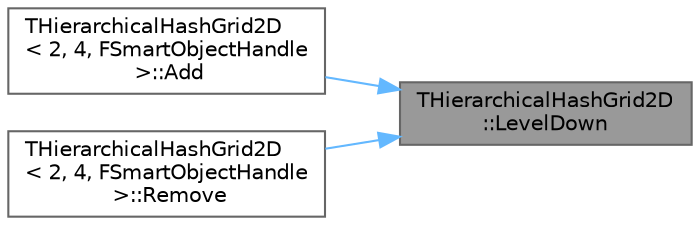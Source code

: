 digraph "THierarchicalHashGrid2D::LevelDown"
{
 // INTERACTIVE_SVG=YES
 // LATEX_PDF_SIZE
  bgcolor="transparent";
  edge [fontname=Helvetica,fontsize=10,labelfontname=Helvetica,labelfontsize=10];
  node [fontname=Helvetica,fontsize=10,shape=box,height=0.2,width=0.4];
  rankdir="RL";
  Node1 [id="Node000001",label="THierarchicalHashGrid2D\l::LevelDown",height=0.2,width=0.4,color="gray40", fillcolor="grey60", style="filled", fontcolor="black",tooltip="Levels down a coordinate using floor rounding."];
  Node1 -> Node2 [id="edge1_Node000001_Node000002",dir="back",color="steelblue1",style="solid",tooltip=" "];
  Node2 [id="Node000002",label="THierarchicalHashGrid2D\l\< 2, 4, FSmartObjectHandle\l \>::Add",height=0.2,width=0.4,color="grey40", fillcolor="white", style="filled",URL="$df/dd8/classTHierarchicalHashGrid2D.html#a11e7c78c649514beb303b233426cb468",tooltip=" "];
  Node1 -> Node3 [id="edge2_Node000001_Node000003",dir="back",color="steelblue1",style="solid",tooltip=" "];
  Node3 [id="Node000003",label="THierarchicalHashGrid2D\l\< 2, 4, FSmartObjectHandle\l \>::Remove",height=0.2,width=0.4,color="grey40", fillcolor="white", style="filled",URL="$df/dd8/classTHierarchicalHashGrid2D.html#aee9834ab3dc5a616d9f6808dcb56b9ad",tooltip=" "];
}
